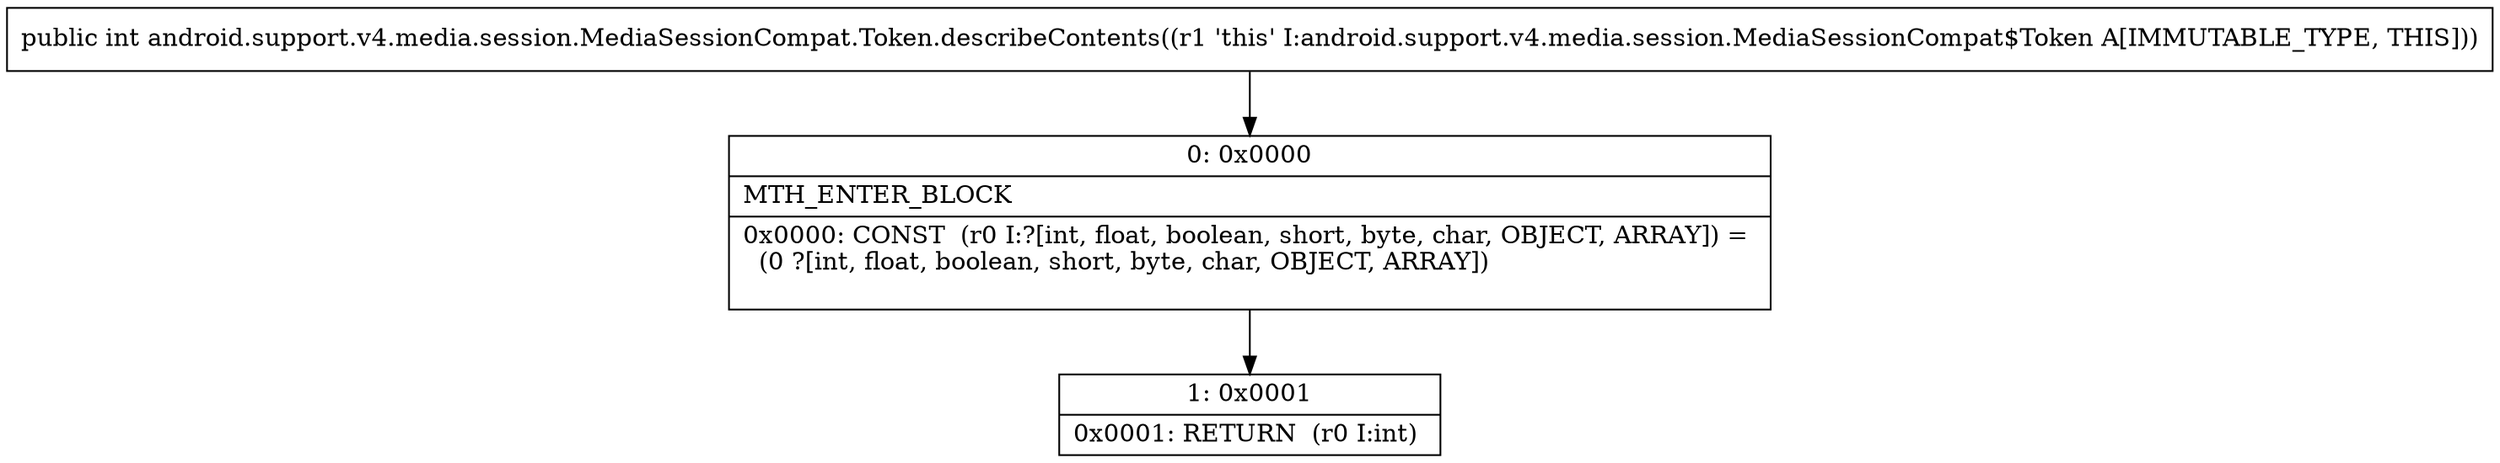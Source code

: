 digraph "CFG forandroid.support.v4.media.session.MediaSessionCompat.Token.describeContents()I" {
Node_0 [shape=record,label="{0\:\ 0x0000|MTH_ENTER_BLOCK\l|0x0000: CONST  (r0 I:?[int, float, boolean, short, byte, char, OBJECT, ARRAY]) = \l  (0 ?[int, float, boolean, short, byte, char, OBJECT, ARRAY])\l \l}"];
Node_1 [shape=record,label="{1\:\ 0x0001|0x0001: RETURN  (r0 I:int) \l}"];
MethodNode[shape=record,label="{public int android.support.v4.media.session.MediaSessionCompat.Token.describeContents((r1 'this' I:android.support.v4.media.session.MediaSessionCompat$Token A[IMMUTABLE_TYPE, THIS])) }"];
MethodNode -> Node_0;
Node_0 -> Node_1;
}

